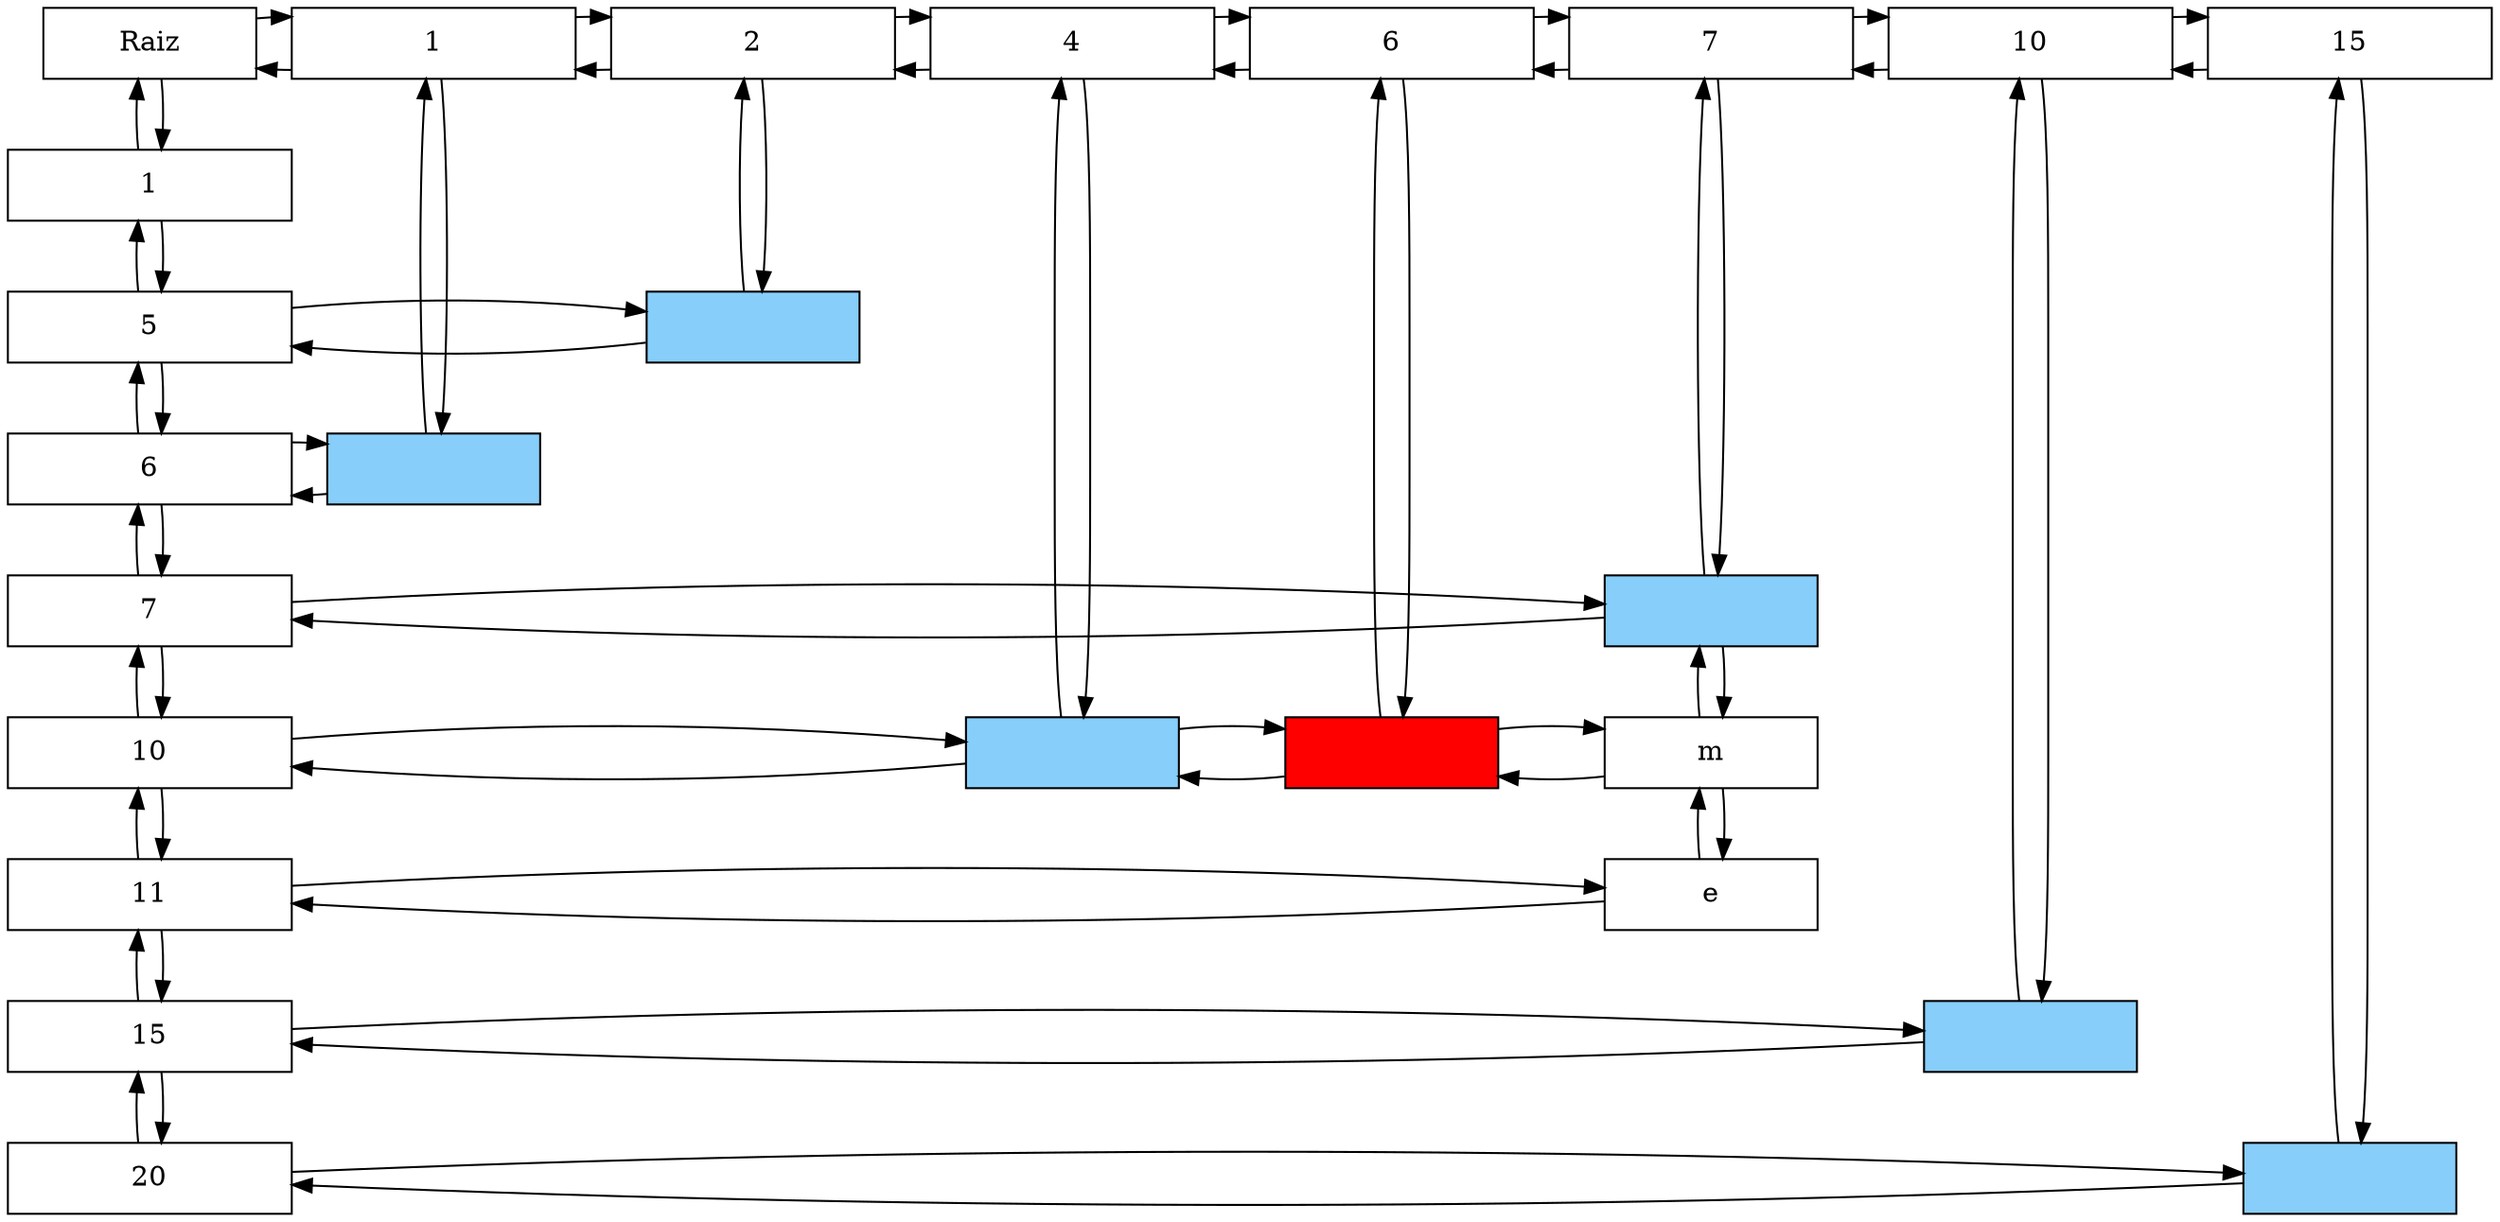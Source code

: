 digraph M{ 
node[ shape = box] 
Raiz[label = "Raiz", width=1.5, group = 1]; 
 
f0[label = "1" width=2.0 , group = 1 ]; 
f1[label = "5" width=2.0 , group = 1 ]; 
f2[label = "6" width=2.0 , group = 1 ]; 
f3[label = "7" width=2.0 , group = 1 ]; 
f4[label = "10" width=2.0 , group = 1 ]; 
f5[label = "11" width=2.0 , group = 1 ]; 
f6[label = "15" width=2.0 , group = 1 ]; 
f7[label = "20" width=2.0 , group = 1 ]; 
f0 -> f1[dir = back]; 
f0 -> f1 
f1 -> f2[dir = back]; 
f1 -> f2 
f2 -> f3[dir = back]; 
f2 -> f3 
f3 -> f4[dir = back]; 
f3 -> f4 
f4 -> f5[dir = back]; 
f4 -> f5 
f5 -> f6[dir = back]; 
f5 -> f6 
f6 -> f7[dir = back]; 
f6 -> f7 
c0[label = "1" width=2.0 , group = 2 ]; 
c1[label = "2" width=2.0 , group = 3 ]; 
c2[label = "4" width=2.0 , group = 4 ]; 
c3[label = "6" width=2.0 , group = 5 ]; 
c4[label = "7" width=2.0 , group = 6 ]; 
c5[label = "10" width=2.0 , group = 7 ]; 
c6[label = "15" width=2.0 , group = 8 ]; 
c0 -> c1[dir = back]; 
c0 -> c1 
c1 -> c2[dir = back]; 
c1 -> c2 
c2 -> c3[dir = back]; 
c2 -> c3 
c3 -> c4[dir = back]; 
c3 -> c4 
c4 -> c5[dir = back]; 
c4 -> c5 
c5 -> c6[dir = back]; 
c5 -> c6 
 Raiz -> f0 [dir = back];  
 Raiz -> f0 ; 
 Raiz -> c0 [dir = back]; 
 Raiz -> c0 ; 
{rank = same;Raiz;c0;c1;c2;c3;c4;c5;c6;} 
n0[label = " " width = 1.5,fillcolor = lightskyblue,style = filled,group =2]; 
n0[label = " " width = 1.5, group =2]; 
n1[label = " " width = 1.5,fillcolor = lightskyblue,style = filled,group =3]; 
n1[label = " " width = 1.5, group =3]; 
n2[label = " " width = 1.5,fillcolor = lightskyblue,style = filled,group =4]; 
n2[label = " " width = 1.5, group =4]; 
n3[label = " " width = 1.5,fillcolor = red,style = filled, group =5]; 
n3[label = " " width = 1.5, group =5]; 
n4[label = " " width = 1.5,fillcolor = lightskyblue,style = filled,group =6]; 
n4[label = " " width = 1.5, group =6]; 
n5[label = "m" width = 1.5, group =6]; 
n5[label = "m" width = 1.5, group =6]; 
n6[label = "e" width = 1.5, group =6]; 
n6[label = "e" width = 1.5, group =6]; 
n7[label = " " width = 1.5,fillcolor = lightskyblue,style = filled,group =7]; 
n7[label = " " width = 1.5, group =7]; 
n8[label = " " width = 1.5,fillcolor = lightskyblue,style = filled,group =8]; 
n8[label = " " width = 1.5, group =8]; 
c0 -> n0 [dir = back];  
c0 -> n0
c1 -> n1 [dir = back];  
c1 -> n1
c2 -> n2 [dir = back];  
c2 -> n2
c3 -> n3 [dir = back];  
c3 -> n3
c4 -> n4 [dir = back];  
c4 -> n4
n4 -> n5 [dir = back];  
n4 -> n5
n5 -> n6 [dir = back];  
n5 -> n6
c5 -> n7 [dir = back];  
c5 -> n7
c6 -> n8 [dir = back];  
c6 -> n8
f1 -> n1 [dir = back];  
f1 -> n1
f2 -> n0 [dir = back];  
f2 -> n0
f3 -> n4 [dir = back];  
f3 -> n4
f4 -> n2 [dir = back];  
f4 -> n2
n2 -> n3 [dir = back];  
n2 -> n3
n3 -> n5 [dir = back];  
n3 -> n5
f5 -> n6 [dir = back];  
f5 -> n6
f6 -> n7 [dir = back];  
f6 -> n7
f7 -> n8 [dir = back];  
f7 -> n8
{rank = same;f0;} 
{rank = same;f1;n1;} 
{rank = same;f2;n0;} 
{rank = same;f3;n4;} 
{rank = same;f4;n2;n3;n5;} 
{rank = same;f5;n6;} 
{rank = same;f6;n7;} 
{rank = same;f7;n8;} 
}